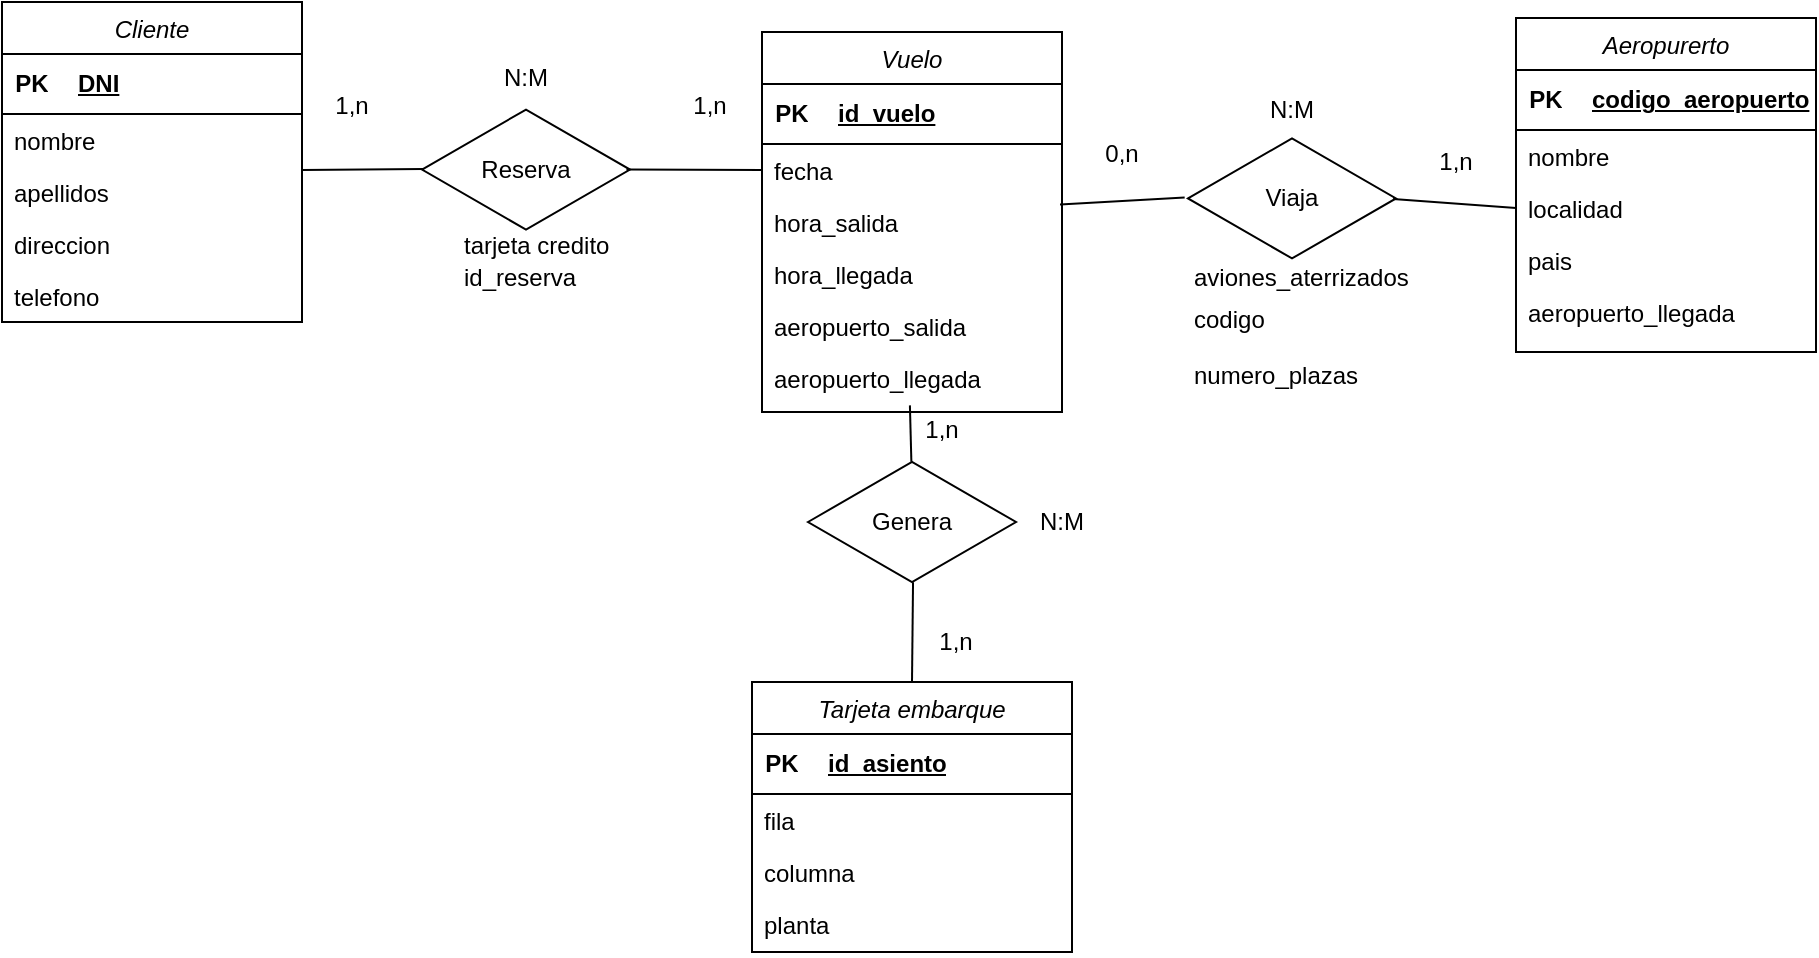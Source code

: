 <mxfile version="22.0.4" type="github">
  <diagram id="C5RBs43oDa-KdzZeNtuy" name="Page-1">
    <mxGraphModel dx="1434" dy="768" grid="1" gridSize="10" guides="1" tooltips="1" connect="1" arrows="1" fold="1" page="1" pageScale="1" pageWidth="827" pageHeight="1169" math="0" shadow="0">
      <root>
        <mxCell id="WIyWlLk6GJQsqaUBKTNV-0" />
        <mxCell id="WIyWlLk6GJQsqaUBKTNV-1" parent="WIyWlLk6GJQsqaUBKTNV-0" />
        <mxCell id="zkfFHV4jXpPFQw0GAbJ--0" value="Vuelo" style="swimlane;fontStyle=2;align=center;verticalAlign=top;childLayout=stackLayout;horizontal=1;startSize=26;horizontalStack=0;resizeParent=1;resizeLast=0;collapsible=1;marginBottom=0;rounded=0;shadow=0;strokeWidth=1;" parent="WIyWlLk6GJQsqaUBKTNV-1" vertex="1">
          <mxGeometry x="450" y="130" width="150" height="190" as="geometry">
            <mxRectangle x="230" y="140" width="160" height="26" as="alternateBounds" />
          </mxGeometry>
        </mxCell>
        <mxCell id="YsVu7HpBOP6hkLR7kdbf-8" value="" style="shape=table;startSize=0;container=1;collapsible=1;childLayout=tableLayout;fixedRows=1;rowLines=0;fontStyle=0;align=center;resizeLast=1;strokeColor=none;fillColor=none;collapsible=0;" parent="zkfFHV4jXpPFQw0GAbJ--0" vertex="1">
          <mxGeometry y="26" width="150" height="30" as="geometry" />
        </mxCell>
        <mxCell id="YsVu7HpBOP6hkLR7kdbf-9" value="" style="shape=tableRow;horizontal=0;startSize=0;swimlaneHead=0;swimlaneBody=0;fillColor=none;collapsible=0;dropTarget=0;points=[[0,0.5],[1,0.5]];portConstraint=eastwest;top=0;left=0;right=0;bottom=1;" parent="YsVu7HpBOP6hkLR7kdbf-8" vertex="1">
          <mxGeometry width="150" height="30" as="geometry" />
        </mxCell>
        <mxCell id="YsVu7HpBOP6hkLR7kdbf-10" value="PK" style="shape=partialRectangle;connectable=0;fillColor=none;top=0;left=0;bottom=0;right=0;fontStyle=1;overflow=hidden;whiteSpace=wrap;html=1;" parent="YsVu7HpBOP6hkLR7kdbf-9" vertex="1">
          <mxGeometry width="30" height="30" as="geometry">
            <mxRectangle width="30" height="30" as="alternateBounds" />
          </mxGeometry>
        </mxCell>
        <mxCell id="YsVu7HpBOP6hkLR7kdbf-11" value="id_vuelo" style="shape=partialRectangle;connectable=0;fillColor=none;top=0;left=0;bottom=0;right=0;align=left;spacingLeft=6;fontStyle=5;overflow=hidden;whiteSpace=wrap;html=1;" parent="YsVu7HpBOP6hkLR7kdbf-9" vertex="1">
          <mxGeometry x="30" width="120" height="30" as="geometry">
            <mxRectangle width="120" height="30" as="alternateBounds" />
          </mxGeometry>
        </mxCell>
        <mxCell id="zkfFHV4jXpPFQw0GAbJ--2" value="fecha" style="text;align=left;verticalAlign=top;spacingLeft=4;spacingRight=4;overflow=hidden;rotatable=0;points=[[0,0.5],[1,0.5]];portConstraint=eastwest;rounded=0;shadow=0;html=0;" parent="zkfFHV4jXpPFQw0GAbJ--0" vertex="1">
          <mxGeometry y="56" width="150" height="26" as="geometry" />
        </mxCell>
        <mxCell id="zkfFHV4jXpPFQw0GAbJ--3" value="hora_salida" style="text;align=left;verticalAlign=top;spacingLeft=4;spacingRight=4;overflow=hidden;rotatable=0;points=[[0,0.5],[1,0.5]];portConstraint=eastwest;rounded=0;shadow=0;html=0;" parent="zkfFHV4jXpPFQw0GAbJ--0" vertex="1">
          <mxGeometry y="82" width="150" height="26" as="geometry" />
        </mxCell>
        <mxCell id="EzvUGjrrQBkVYkl8ZG3M-45" value="hora_llegada" style="text;align=left;verticalAlign=top;spacingLeft=4;spacingRight=4;overflow=hidden;rotatable=0;points=[[0,0.5],[1,0.5]];portConstraint=eastwest;" parent="zkfFHV4jXpPFQw0GAbJ--0" vertex="1">
          <mxGeometry y="108" width="150" height="26" as="geometry" />
        </mxCell>
        <mxCell id="EzvUGjrrQBkVYkl8ZG3M-46" value="aeropuerto_salida" style="text;align=left;verticalAlign=top;spacingLeft=4;spacingRight=4;overflow=hidden;rotatable=0;points=[[0,0.5],[1,0.5]];portConstraint=eastwest;" parent="zkfFHV4jXpPFQw0GAbJ--0" vertex="1">
          <mxGeometry y="134" width="150" height="26" as="geometry" />
        </mxCell>
        <mxCell id="zkfFHV4jXpPFQw0GAbJ--1" value="aeropuerto_llegada" style="text;align=left;verticalAlign=top;spacingLeft=4;spacingRight=4;overflow=hidden;rotatable=0;points=[[0,0.5],[1,0.5]];portConstraint=eastwest;" parent="zkfFHV4jXpPFQw0GAbJ--0" vertex="1">
          <mxGeometry y="160" width="150" height="26" as="geometry" />
        </mxCell>
        <mxCell id="EzvUGjrrQBkVYkl8ZG3M-3" value="Cliente" style="swimlane;fontStyle=2;align=center;verticalAlign=top;childLayout=stackLayout;horizontal=1;startSize=26;horizontalStack=0;resizeParent=1;resizeLast=0;collapsible=1;marginBottom=0;rounded=0;shadow=0;strokeWidth=1;" parent="WIyWlLk6GJQsqaUBKTNV-1" vertex="1">
          <mxGeometry x="70" y="115" width="150" height="160" as="geometry">
            <mxRectangle x="230" y="140" width="160" height="26" as="alternateBounds" />
          </mxGeometry>
        </mxCell>
        <mxCell id="YsVu7HpBOP6hkLR7kdbf-0" value="" style="shape=table;startSize=0;container=1;collapsible=1;childLayout=tableLayout;fixedRows=1;rowLines=0;fontStyle=0;align=center;resizeLast=1;strokeColor=none;fillColor=none;collapsible=0;" parent="EzvUGjrrQBkVYkl8ZG3M-3" vertex="1">
          <mxGeometry y="26" width="150" height="30" as="geometry" />
        </mxCell>
        <mxCell id="YsVu7HpBOP6hkLR7kdbf-1" value="" style="shape=tableRow;horizontal=0;startSize=0;swimlaneHead=0;swimlaneBody=0;fillColor=none;collapsible=0;dropTarget=0;points=[[0,0.5],[1,0.5]];portConstraint=eastwest;top=0;left=0;right=0;bottom=1;" parent="YsVu7HpBOP6hkLR7kdbf-0" vertex="1">
          <mxGeometry width="150" height="30" as="geometry" />
        </mxCell>
        <mxCell id="YsVu7HpBOP6hkLR7kdbf-2" value="PK" style="shape=partialRectangle;connectable=0;fillColor=none;top=0;left=0;bottom=0;right=0;fontStyle=1;overflow=hidden;whiteSpace=wrap;html=1;" parent="YsVu7HpBOP6hkLR7kdbf-1" vertex="1">
          <mxGeometry width="30" height="30" as="geometry">
            <mxRectangle width="30" height="30" as="alternateBounds" />
          </mxGeometry>
        </mxCell>
        <mxCell id="YsVu7HpBOP6hkLR7kdbf-3" value="DNI" style="shape=partialRectangle;connectable=0;fillColor=none;top=0;left=0;bottom=0;right=0;align=left;spacingLeft=6;fontStyle=5;overflow=hidden;whiteSpace=wrap;html=1;" parent="YsVu7HpBOP6hkLR7kdbf-1" vertex="1">
          <mxGeometry x="30" width="120" height="30" as="geometry">
            <mxRectangle width="120" height="30" as="alternateBounds" />
          </mxGeometry>
        </mxCell>
        <mxCell id="EzvUGjrrQBkVYkl8ZG3M-5" value="nombre" style="text;align=left;verticalAlign=top;spacingLeft=4;spacingRight=4;overflow=hidden;rotatable=0;points=[[0,0.5],[1,0.5]];portConstraint=eastwest;rounded=0;shadow=0;html=0;" parent="EzvUGjrrQBkVYkl8ZG3M-3" vertex="1">
          <mxGeometry y="56" width="150" height="26" as="geometry" />
        </mxCell>
        <mxCell id="EzvUGjrrQBkVYkl8ZG3M-41" value="apellidos" style="text;align=left;verticalAlign=top;spacingLeft=4;spacingRight=4;overflow=hidden;rotatable=0;points=[[0,0.5],[1,0.5]];portConstraint=eastwest;rounded=0;shadow=0;html=0;" parent="EzvUGjrrQBkVYkl8ZG3M-3" vertex="1">
          <mxGeometry y="82" width="150" height="26" as="geometry" />
        </mxCell>
        <mxCell id="EzvUGjrrQBkVYkl8ZG3M-42" value="direccion" style="text;align=left;verticalAlign=top;spacingLeft=4;spacingRight=4;overflow=hidden;rotatable=0;points=[[0,0.5],[1,0.5]];portConstraint=eastwest;rounded=0;shadow=0;html=0;" parent="EzvUGjrrQBkVYkl8ZG3M-3" vertex="1">
          <mxGeometry y="108" width="150" height="26" as="geometry" />
        </mxCell>
        <mxCell id="EzvUGjrrQBkVYkl8ZG3M-6" value="telefono" style="text;align=left;verticalAlign=top;spacingLeft=4;spacingRight=4;overflow=hidden;rotatable=0;points=[[0,0.5],[1,0.5]];portConstraint=eastwest;rounded=0;shadow=0;html=0;" parent="EzvUGjrrQBkVYkl8ZG3M-3" vertex="1">
          <mxGeometry y="134" width="150" height="26" as="geometry" />
        </mxCell>
        <mxCell id="EzvUGjrrQBkVYkl8ZG3M-8" value="Tarjeta embarque" style="swimlane;fontStyle=2;align=center;verticalAlign=top;childLayout=stackLayout;horizontal=1;startSize=26;horizontalStack=0;resizeParent=1;resizeLast=0;collapsible=1;marginBottom=0;rounded=0;shadow=0;strokeWidth=1;" parent="WIyWlLk6GJQsqaUBKTNV-1" vertex="1">
          <mxGeometry x="445" y="455" width="160" height="135" as="geometry">
            <mxRectangle x="230" y="140" width="160" height="26" as="alternateBounds" />
          </mxGeometry>
        </mxCell>
        <mxCell id="YsVu7HpBOP6hkLR7kdbf-4" value="" style="shape=table;startSize=0;container=1;collapsible=1;childLayout=tableLayout;fixedRows=1;rowLines=0;fontStyle=0;align=center;resizeLast=1;strokeColor=none;fillColor=none;collapsible=0;" parent="EzvUGjrrQBkVYkl8ZG3M-8" vertex="1">
          <mxGeometry y="26" width="160" height="30" as="geometry" />
        </mxCell>
        <mxCell id="YsVu7HpBOP6hkLR7kdbf-5" value="" style="shape=tableRow;horizontal=0;startSize=0;swimlaneHead=0;swimlaneBody=0;fillColor=none;collapsible=0;dropTarget=0;points=[[0,0.5],[1,0.5]];portConstraint=eastwest;top=0;left=0;right=0;bottom=1;" parent="YsVu7HpBOP6hkLR7kdbf-4" vertex="1">
          <mxGeometry width="160" height="30" as="geometry" />
        </mxCell>
        <mxCell id="YsVu7HpBOP6hkLR7kdbf-6" value="PK" style="shape=partialRectangle;connectable=0;fillColor=none;top=0;left=0;bottom=0;right=0;fontStyle=1;overflow=hidden;whiteSpace=wrap;html=1;" parent="YsVu7HpBOP6hkLR7kdbf-5" vertex="1">
          <mxGeometry width="30" height="30" as="geometry">
            <mxRectangle width="30" height="30" as="alternateBounds" />
          </mxGeometry>
        </mxCell>
        <mxCell id="YsVu7HpBOP6hkLR7kdbf-7" value="id_asiento" style="shape=partialRectangle;connectable=0;fillColor=none;top=0;left=0;bottom=0;right=0;align=left;spacingLeft=6;fontStyle=5;overflow=hidden;whiteSpace=wrap;html=1;" parent="YsVu7HpBOP6hkLR7kdbf-5" vertex="1">
          <mxGeometry x="30" width="130" height="30" as="geometry">
            <mxRectangle width="130" height="30" as="alternateBounds" />
          </mxGeometry>
        </mxCell>
        <mxCell id="EzvUGjrrQBkVYkl8ZG3M-10" value="fila" style="text;align=left;verticalAlign=top;spacingLeft=4;spacingRight=4;overflow=hidden;rotatable=0;points=[[0,0.5],[1,0.5]];portConstraint=eastwest;rounded=0;shadow=0;html=0;" parent="EzvUGjrrQBkVYkl8ZG3M-8" vertex="1">
          <mxGeometry y="56" width="160" height="26" as="geometry" />
        </mxCell>
        <mxCell id="EzvUGjrrQBkVYkl8ZG3M-38" value="columna" style="text;align=left;verticalAlign=top;spacingLeft=4;spacingRight=4;overflow=hidden;rotatable=0;points=[[0,0.5],[1,0.5]];portConstraint=eastwest;rounded=0;shadow=0;html=0;" parent="EzvUGjrrQBkVYkl8ZG3M-8" vertex="1">
          <mxGeometry y="82" width="160" height="26" as="geometry" />
        </mxCell>
        <mxCell id="EzvUGjrrQBkVYkl8ZG3M-39" value="planta" style="text;align=left;verticalAlign=top;spacingLeft=4;spacingRight=4;overflow=hidden;rotatable=0;points=[[0,0.5],[1,0.5]];portConstraint=eastwest;rounded=0;shadow=0;html=0;" parent="EzvUGjrrQBkVYkl8ZG3M-8" vertex="1">
          <mxGeometry y="108" width="160" height="26" as="geometry" />
        </mxCell>
        <mxCell id="EzvUGjrrQBkVYkl8ZG3M-19" value="" style="html=1;whiteSpace=wrap;aspect=fixed;shape=isoRectangle;" parent="WIyWlLk6GJQsqaUBKTNV-1" vertex="1">
          <mxGeometry x="280" y="167.6" width="104" height="62.4" as="geometry" />
        </mxCell>
        <mxCell id="EzvUGjrrQBkVYkl8ZG3M-20" value="Reserva" style="text;html=1;strokeColor=none;fillColor=none;align=center;verticalAlign=middle;whiteSpace=wrap;rounded=0;" parent="WIyWlLk6GJQsqaUBKTNV-1" vertex="1">
          <mxGeometry x="302" y="183.8" width="60" height="30" as="geometry" />
        </mxCell>
        <mxCell id="EzvUGjrrQBkVYkl8ZG3M-22" value="" style="endArrow=none;html=1;rounded=0;entryX=1;entryY=0.5;entryDx=0;entryDy=0;exitX=0.007;exitY=0.496;exitDx=0;exitDy=0;exitPerimeter=0;" parent="WIyWlLk6GJQsqaUBKTNV-1" source="EzvUGjrrQBkVYkl8ZG3M-19" edge="1">
          <mxGeometry width="50" height="50" relative="1" as="geometry">
            <mxPoint x="250" y="260" as="sourcePoint" />
            <mxPoint x="220" y="199" as="targetPoint" />
          </mxGeometry>
        </mxCell>
        <mxCell id="EzvUGjrrQBkVYkl8ZG3M-23" value="" style="endArrow=none;html=1;rounded=0;entryX=0;entryY=0.5;entryDx=0;entryDy=0;exitX=0.983;exitY=0.499;exitDx=0;exitDy=0;exitPerimeter=0;" parent="WIyWlLk6GJQsqaUBKTNV-1" source="EzvUGjrrQBkVYkl8ZG3M-19" edge="1">
          <mxGeometry width="50" height="50" relative="1" as="geometry">
            <mxPoint x="301" y="185" as="sourcePoint" />
            <mxPoint x="450" y="199" as="targetPoint" />
          </mxGeometry>
        </mxCell>
        <mxCell id="EzvUGjrrQBkVYkl8ZG3M-24" value="1,n" style="text;html=1;strokeColor=none;fillColor=none;align=center;verticalAlign=middle;whiteSpace=wrap;rounded=0;" parent="WIyWlLk6GJQsqaUBKTNV-1" vertex="1">
          <mxGeometry x="220" y="154" width="50" height="26" as="geometry" />
        </mxCell>
        <mxCell id="EzvUGjrrQBkVYkl8ZG3M-25" value="1,n" style="text;html=1;strokeColor=none;fillColor=none;align=center;verticalAlign=middle;whiteSpace=wrap;rounded=0;" parent="WIyWlLk6GJQsqaUBKTNV-1" vertex="1">
          <mxGeometry x="394" y="152" width="60" height="30" as="geometry" />
        </mxCell>
        <mxCell id="EzvUGjrrQBkVYkl8ZG3M-26" value="N:M" style="text;html=1;strokeColor=none;fillColor=none;align=center;verticalAlign=middle;whiteSpace=wrap;rounded=0;" parent="WIyWlLk6GJQsqaUBKTNV-1" vertex="1">
          <mxGeometry x="302" y="137.6" width="60" height="30" as="geometry" />
        </mxCell>
        <mxCell id="EzvUGjrrQBkVYkl8ZG3M-30" value="" style="html=1;whiteSpace=wrap;aspect=fixed;shape=isoRectangle;" parent="WIyWlLk6GJQsqaUBKTNV-1" vertex="1">
          <mxGeometry x="473" y="343.8" width="104" height="62.4" as="geometry" />
        </mxCell>
        <mxCell id="EzvUGjrrQBkVYkl8ZG3M-31" value="Genera" style="text;html=1;strokeColor=none;fillColor=none;align=center;verticalAlign=middle;whiteSpace=wrap;rounded=0;" parent="WIyWlLk6GJQsqaUBKTNV-1" vertex="1">
          <mxGeometry x="495" y="360" width="60" height="30" as="geometry" />
        </mxCell>
        <mxCell id="EzvUGjrrQBkVYkl8ZG3M-32" value="" style="endArrow=none;html=1;rounded=0;entryX=0.497;entryY=0.016;entryDx=0;entryDy=0;exitX=0.493;exitY=1.026;exitDx=0;exitDy=0;exitPerimeter=0;entryPerimeter=0;" parent="WIyWlLk6GJQsqaUBKTNV-1" source="zkfFHV4jXpPFQw0GAbJ--1" target="EzvUGjrrQBkVYkl8ZG3M-30" edge="1">
          <mxGeometry width="50" height="50" relative="1" as="geometry">
            <mxPoint x="516" y="276" as="sourcePoint" />
            <mxPoint x="445" y="270" as="targetPoint" />
          </mxGeometry>
        </mxCell>
        <mxCell id="EzvUGjrrQBkVYkl8ZG3M-33" value="" style="endArrow=none;html=1;rounded=0;entryX=0.5;entryY=0;entryDx=0;entryDy=0;exitX=0.505;exitY=0.982;exitDx=0;exitDy=0;exitPerimeter=0;" parent="WIyWlLk6GJQsqaUBKTNV-1" source="EzvUGjrrQBkVYkl8ZG3M-30" target="EzvUGjrrQBkVYkl8ZG3M-8" edge="1">
          <mxGeometry width="50" height="50" relative="1" as="geometry">
            <mxPoint x="534" y="271" as="sourcePoint" />
            <mxPoint x="535" y="301" as="targetPoint" />
          </mxGeometry>
        </mxCell>
        <mxCell id="EzvUGjrrQBkVYkl8ZG3M-35" value="1,n" style="text;html=1;strokeColor=none;fillColor=none;align=center;verticalAlign=middle;whiteSpace=wrap;rounded=0;" parent="WIyWlLk6GJQsqaUBKTNV-1" vertex="1">
          <mxGeometry x="517" y="420" width="60" height="30" as="geometry" />
        </mxCell>
        <mxCell id="EzvUGjrrQBkVYkl8ZG3M-36" value="1,n" style="text;html=1;strokeColor=none;fillColor=none;align=center;verticalAlign=middle;whiteSpace=wrap;rounded=0;" parent="WIyWlLk6GJQsqaUBKTNV-1" vertex="1">
          <mxGeometry x="510" y="313.8" width="60" height="30" as="geometry" />
        </mxCell>
        <mxCell id="EzvUGjrrQBkVYkl8ZG3M-37" value="N:M" style="text;html=1;strokeColor=none;fillColor=none;align=center;verticalAlign=middle;whiteSpace=wrap;rounded=0;" parent="WIyWlLk6GJQsqaUBKTNV-1" vertex="1">
          <mxGeometry x="570" y="360" width="60" height="30" as="geometry" />
        </mxCell>
        <mxCell id="EzvUGjrrQBkVYkl8ZG3M-44" value="tarjeta credito" style="text;align=left;verticalAlign=top;spacingLeft=4;spacingRight=4;overflow=hidden;rotatable=0;points=[[0,0.5],[1,0.5]];portConstraint=eastwest;rounded=0;shadow=0;html=0;" parent="WIyWlLk6GJQsqaUBKTNV-1" vertex="1">
          <mxGeometry x="295" y="223" width="150" height="26" as="geometry" />
        </mxCell>
        <mxCell id="EzvUGjrrQBkVYkl8ZG3M-9" value="id_reserva" style="text;align=left;verticalAlign=top;spacingLeft=4;spacingRight=4;overflow=hidden;rotatable=0;points=[[0,0.5],[1,0.5]];portConstraint=eastwest;" parent="WIyWlLk6GJQsqaUBKTNV-1" vertex="1">
          <mxGeometry x="295" y="239.2" width="160" height="26" as="geometry" />
        </mxCell>
        <mxCell id="EzvUGjrrQBkVYkl8ZG3M-48" value="" style="html=1;whiteSpace=wrap;aspect=fixed;shape=isoRectangle;" parent="WIyWlLk6GJQsqaUBKTNV-1" vertex="1">
          <mxGeometry x="663" y="182" width="104" height="62.4" as="geometry" />
        </mxCell>
        <mxCell id="EzvUGjrrQBkVYkl8ZG3M-49" value="Aeropurerto" style="swimlane;fontStyle=2;align=center;verticalAlign=top;childLayout=stackLayout;horizontal=1;startSize=26;horizontalStack=0;resizeParent=1;resizeLast=0;collapsible=1;marginBottom=0;rounded=0;shadow=0;strokeWidth=1;" parent="WIyWlLk6GJQsqaUBKTNV-1" vertex="1">
          <mxGeometry x="827" y="123" width="150" height="167" as="geometry">
            <mxRectangle x="230" y="140" width="160" height="26" as="alternateBounds" />
          </mxGeometry>
        </mxCell>
        <mxCell id="YsVu7HpBOP6hkLR7kdbf-12" value="" style="shape=table;startSize=0;container=1;collapsible=1;childLayout=tableLayout;fixedRows=1;rowLines=0;fontStyle=0;align=center;resizeLast=1;strokeColor=none;fillColor=none;collapsible=0;" parent="EzvUGjrrQBkVYkl8ZG3M-49" vertex="1">
          <mxGeometry y="26" width="150" height="30" as="geometry" />
        </mxCell>
        <mxCell id="YsVu7HpBOP6hkLR7kdbf-13" value="" style="shape=tableRow;horizontal=0;startSize=0;swimlaneHead=0;swimlaneBody=0;fillColor=none;collapsible=0;dropTarget=0;points=[[0,0.5],[1,0.5]];portConstraint=eastwest;top=0;left=0;right=0;bottom=1;" parent="YsVu7HpBOP6hkLR7kdbf-12" vertex="1">
          <mxGeometry width="150" height="30" as="geometry" />
        </mxCell>
        <mxCell id="YsVu7HpBOP6hkLR7kdbf-14" value="PK" style="shape=partialRectangle;connectable=0;fillColor=none;top=0;left=0;bottom=0;right=0;fontStyle=1;overflow=hidden;whiteSpace=wrap;html=1;" parent="YsVu7HpBOP6hkLR7kdbf-13" vertex="1">
          <mxGeometry width="30" height="30" as="geometry">
            <mxRectangle width="30" height="30" as="alternateBounds" />
          </mxGeometry>
        </mxCell>
        <mxCell id="YsVu7HpBOP6hkLR7kdbf-15" value="codigo_aeropuerto" style="shape=partialRectangle;connectable=0;fillColor=none;top=0;left=0;bottom=0;right=0;align=left;spacingLeft=6;fontStyle=5;overflow=hidden;whiteSpace=wrap;html=1;" parent="YsVu7HpBOP6hkLR7kdbf-13" vertex="1">
          <mxGeometry x="30" width="120" height="30" as="geometry">
            <mxRectangle width="120" height="30" as="alternateBounds" />
          </mxGeometry>
        </mxCell>
        <mxCell id="EzvUGjrrQBkVYkl8ZG3M-51" value="nombre" style="text;align=left;verticalAlign=top;spacingLeft=4;spacingRight=4;overflow=hidden;rotatable=0;points=[[0,0.5],[1,0.5]];portConstraint=eastwest;rounded=0;shadow=0;html=0;" parent="EzvUGjrrQBkVYkl8ZG3M-49" vertex="1">
          <mxGeometry y="56" width="150" height="26" as="geometry" />
        </mxCell>
        <mxCell id="EzvUGjrrQBkVYkl8ZG3M-52" value="localidad" style="text;align=left;verticalAlign=top;spacingLeft=4;spacingRight=4;overflow=hidden;rotatable=0;points=[[0,0.5],[1,0.5]];portConstraint=eastwest;rounded=0;shadow=0;html=0;" parent="EzvUGjrrQBkVYkl8ZG3M-49" vertex="1">
          <mxGeometry y="82" width="150" height="26" as="geometry" />
        </mxCell>
        <mxCell id="EzvUGjrrQBkVYkl8ZG3M-53" value="pais" style="text;align=left;verticalAlign=top;spacingLeft=4;spacingRight=4;overflow=hidden;rotatable=0;points=[[0,0.5],[1,0.5]];portConstraint=eastwest;" parent="EzvUGjrrQBkVYkl8ZG3M-49" vertex="1">
          <mxGeometry y="108" width="150" height="26" as="geometry" />
        </mxCell>
        <mxCell id="EzvUGjrrQBkVYkl8ZG3M-55" value="aeropuerto_llegada" style="text;align=left;verticalAlign=top;spacingLeft=4;spacingRight=4;overflow=hidden;rotatable=0;points=[[0,0.5],[1,0.5]];portConstraint=eastwest;" parent="EzvUGjrrQBkVYkl8ZG3M-49" vertex="1">
          <mxGeometry y="134" width="150" height="26" as="geometry" />
        </mxCell>
        <mxCell id="EzvUGjrrQBkVYkl8ZG3M-56" value="Viaja" style="text;html=1;strokeColor=none;fillColor=none;align=center;verticalAlign=middle;whiteSpace=wrap;rounded=0;" parent="WIyWlLk6GJQsqaUBKTNV-1" vertex="1">
          <mxGeometry x="685" y="198.2" width="60" height="30" as="geometry" />
        </mxCell>
        <mxCell id="EzvUGjrrQBkVYkl8ZG3M-57" value="" style="endArrow=none;html=1;rounded=0;entryX=1;entryY=0.5;entryDx=0;entryDy=0;exitX=-0.016;exitY=0.492;exitDx=0;exitDy=0;exitPerimeter=0;" parent="WIyWlLk6GJQsqaUBKTNV-1" source="EzvUGjrrQBkVYkl8ZG3M-48" edge="1">
          <mxGeometry width="50" height="50" relative="1" as="geometry">
            <mxPoint x="670" y="222.2" as="sourcePoint" />
            <mxPoint x="599" y="216.2" as="targetPoint" />
          </mxGeometry>
        </mxCell>
        <mxCell id="EzvUGjrrQBkVYkl8ZG3M-58" value="" style="endArrow=none;html=1;rounded=0;entryX=0;entryY=0.5;entryDx=0;entryDy=0;exitX=0.986;exitY=0.505;exitDx=0;exitDy=0;exitPerimeter=0;" parent="WIyWlLk6GJQsqaUBKTNV-1" source="EzvUGjrrQBkVYkl8ZG3M-48" target="EzvUGjrrQBkVYkl8ZG3M-52" edge="1">
          <mxGeometry width="50" height="50" relative="1" as="geometry">
            <mxPoint x="678" y="218" as="sourcePoint" />
            <mxPoint x="609" y="226.2" as="targetPoint" />
          </mxGeometry>
        </mxCell>
        <mxCell id="EzvUGjrrQBkVYkl8ZG3M-59" value="aviones_aterrizados" style="text;align=left;verticalAlign=top;spacingLeft=4;spacingRight=4;overflow=hidden;rotatable=0;points=[[0,0.5],[1,0.5]];portConstraint=eastwest;" parent="WIyWlLk6GJQsqaUBKTNV-1" vertex="1">
          <mxGeometry x="660" y="239.2" width="150" height="26" as="geometry" />
        </mxCell>
        <mxCell id="EzvUGjrrQBkVYkl8ZG3M-60" value="codigo" style="text;align=left;verticalAlign=top;spacingLeft=4;spacingRight=4;overflow=hidden;rotatable=0;points=[[0,0.5],[1,0.5]];portConstraint=eastwest;" parent="WIyWlLk6GJQsqaUBKTNV-1" vertex="1">
          <mxGeometry x="660" y="260" width="150" height="26" as="geometry" />
        </mxCell>
        <mxCell id="EzvUGjrrQBkVYkl8ZG3M-61" value="numero_plazas" style="text;align=left;verticalAlign=top;spacingLeft=4;spacingRight=4;overflow=hidden;rotatable=0;points=[[0,0.5],[1,0.5]];portConstraint=eastwest;" parent="WIyWlLk6GJQsqaUBKTNV-1" vertex="1">
          <mxGeometry x="660" y="287.8" width="150" height="26" as="geometry" />
        </mxCell>
        <mxCell id="EzvUGjrrQBkVYkl8ZG3M-62" value="0,n" style="text;html=1;strokeColor=none;fillColor=none;align=center;verticalAlign=middle;whiteSpace=wrap;rounded=0;" parent="WIyWlLk6GJQsqaUBKTNV-1" vertex="1">
          <mxGeometry x="600" y="176.2" width="60" height="30" as="geometry" />
        </mxCell>
        <mxCell id="EzvUGjrrQBkVYkl8ZG3M-63" value="1,n" style="text;html=1;strokeColor=none;fillColor=none;align=center;verticalAlign=middle;whiteSpace=wrap;rounded=0;" parent="WIyWlLk6GJQsqaUBKTNV-1" vertex="1">
          <mxGeometry x="767" y="180" width="60" height="30" as="geometry" />
        </mxCell>
        <mxCell id="EzvUGjrrQBkVYkl8ZG3M-64" value="N:M" style="text;html=1;strokeColor=none;fillColor=none;align=center;verticalAlign=middle;whiteSpace=wrap;rounded=0;" parent="WIyWlLk6GJQsqaUBKTNV-1" vertex="1">
          <mxGeometry x="685" y="153.8" width="60" height="30" as="geometry" />
        </mxCell>
      </root>
    </mxGraphModel>
  </diagram>
</mxfile>
